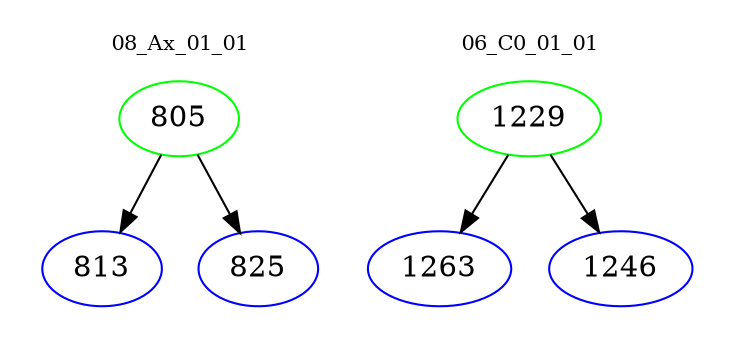 digraph{
subgraph cluster_0 {
color = white
label = "08_Ax_01_01";
fontsize=10;
T0_805 [label="805", color="green"]
T0_805 -> T0_813 [color="black"]
T0_813 [label="813", color="blue"]
T0_805 -> T0_825 [color="black"]
T0_825 [label="825", color="blue"]
}
subgraph cluster_1 {
color = white
label = "06_C0_01_01";
fontsize=10;
T1_1229 [label="1229", color="green"]
T1_1229 -> T1_1263 [color="black"]
T1_1263 [label="1263", color="blue"]
T1_1229 -> T1_1246 [color="black"]
T1_1246 [label="1246", color="blue"]
}
}
